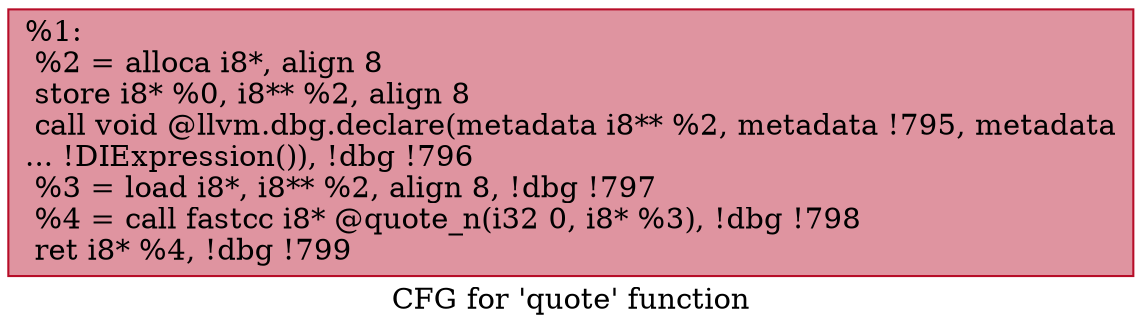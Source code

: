 digraph "CFG for 'quote' function" {
	label="CFG for 'quote' function";

	Node0x20fede0 [shape=record,color="#b70d28ff", style=filled, fillcolor="#b70d2870",label="{%1:\l  %2 = alloca i8*, align 8\l  store i8* %0, i8** %2, align 8\l  call void @llvm.dbg.declare(metadata i8** %2, metadata !795, metadata\l... !DIExpression()), !dbg !796\l  %3 = load i8*, i8** %2, align 8, !dbg !797\l  %4 = call fastcc i8* @quote_n(i32 0, i8* %3), !dbg !798\l  ret i8* %4, !dbg !799\l}"];
}
